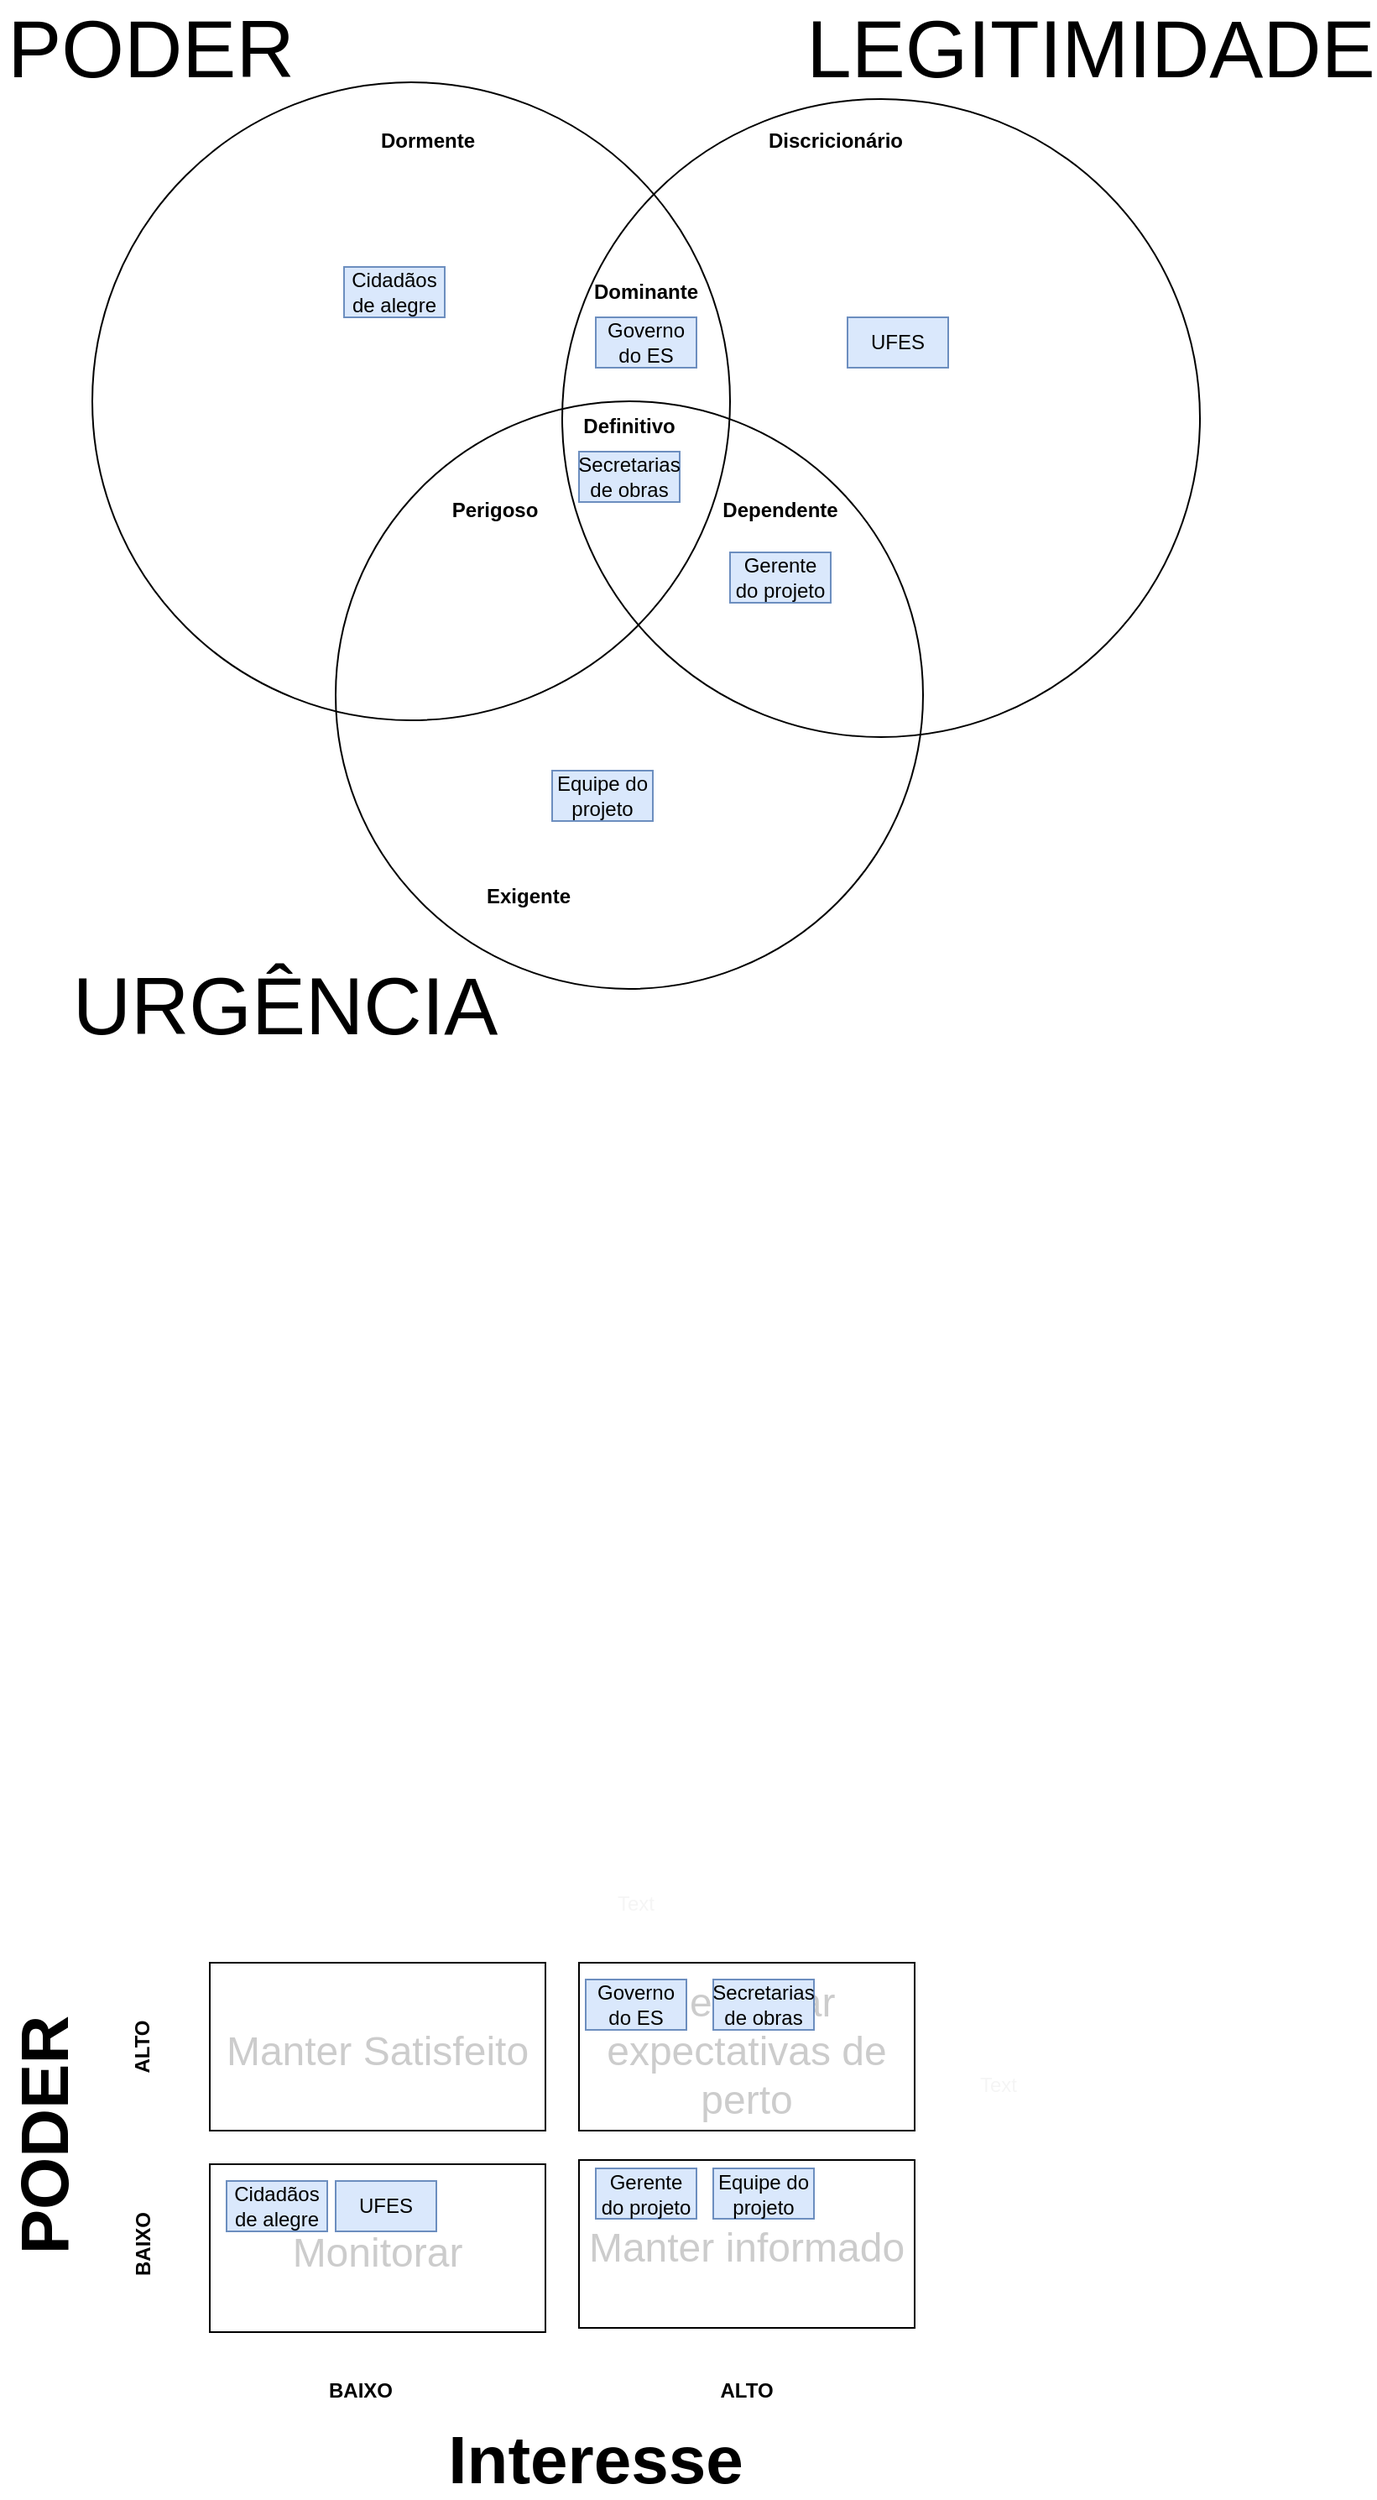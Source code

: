 <mxfile version="26.0.16">
  <diagram name="Página-1" id="XZNp78vzG-QN1Yubsuq2">
    <mxGraphModel dx="2868" dy="1504" grid="1" gridSize="10" guides="1" tooltips="1" connect="1" arrows="1" fold="1" page="1" pageScale="1" pageWidth="827" pageHeight="1169" background="#ffffff" math="0" shadow="0">
      <root>
        <mxCell id="0" />
        <mxCell id="1" parent="0" />
        <mxCell id="3xISLZwC5gBrsgPOUznr-1" value="" style="ellipse;whiteSpace=wrap;html=1;aspect=fixed;fillColor=none;" vertex="1" parent="1">
          <mxGeometry x="60" y="180" width="380" height="380" as="geometry" />
        </mxCell>
        <mxCell id="3xISLZwC5gBrsgPOUznr-2" value="&lt;font style=&quot;font-size: 48px;&quot;&gt;PODER&lt;/font&gt;" style="text;html=1;align=center;verticalAlign=middle;whiteSpace=wrap;rounded=0;" vertex="1" parent="1">
          <mxGeometry x="10" y="140" width="170" height="40" as="geometry" />
        </mxCell>
        <mxCell id="3xISLZwC5gBrsgPOUznr-4" value="" style="ellipse;whiteSpace=wrap;html=1;aspect=fixed;fillColor=none;shadow=0;gradientColor=none;" vertex="1" parent="1">
          <mxGeometry x="340" y="190" width="380" height="380" as="geometry" />
        </mxCell>
        <mxCell id="3xISLZwC5gBrsgPOUznr-5" value="" style="ellipse;whiteSpace=wrap;html=1;aspect=fixed;fillColor=none;" vertex="1" parent="1">
          <mxGeometry x="205" y="370" width="350" height="350" as="geometry" />
        </mxCell>
        <mxCell id="3xISLZwC5gBrsgPOUznr-6" value="&lt;span style=&quot;font-size: 48px;&quot;&gt;LEGITIMIDADE&lt;/span&gt;" style="text;html=1;align=center;verticalAlign=middle;whiteSpace=wrap;rounded=0;" vertex="1" parent="1">
          <mxGeometry x="570" y="140" width="170" height="40" as="geometry" />
        </mxCell>
        <mxCell id="3xISLZwC5gBrsgPOUznr-7" value="&lt;font style=&quot;font-size: 48px;&quot;&gt;URGÊNCIA&lt;/font&gt;" style="text;html=1;align=center;verticalAlign=middle;whiteSpace=wrap;rounded=0;" vertex="1" parent="1">
          <mxGeometry x="90" y="710" width="170" height="40" as="geometry" />
        </mxCell>
        <mxCell id="3xISLZwC5gBrsgPOUznr-8" value="Dormente" style="text;html=1;align=center;verticalAlign=middle;whiteSpace=wrap;rounded=0;fontStyle=1" vertex="1" parent="1">
          <mxGeometry x="230" y="200" width="60" height="30" as="geometry" />
        </mxCell>
        <mxCell id="3xISLZwC5gBrsgPOUznr-9" value="Dominante" style="text;html=1;align=center;verticalAlign=middle;whiteSpace=wrap;rounded=0;fontStyle=1" vertex="1" parent="1">
          <mxGeometry x="360" y="290" width="60" height="30" as="geometry" />
        </mxCell>
        <mxCell id="3xISLZwC5gBrsgPOUznr-10" value="Definitivo" style="text;html=1;align=center;verticalAlign=middle;whiteSpace=wrap;rounded=0;fontStyle=1" vertex="1" parent="1">
          <mxGeometry x="350" y="370" width="60" height="30" as="geometry" />
        </mxCell>
        <mxCell id="3xISLZwC5gBrsgPOUznr-11" value="Perigoso" style="text;html=1;align=center;verticalAlign=middle;whiteSpace=wrap;rounded=0;fontStyle=1" vertex="1" parent="1">
          <mxGeometry x="270" y="420" width="60" height="30" as="geometry" />
        </mxCell>
        <mxCell id="3xISLZwC5gBrsgPOUznr-12" value="Exigente" style="text;html=1;align=center;verticalAlign=middle;whiteSpace=wrap;rounded=0;fontStyle=1" vertex="1" parent="1">
          <mxGeometry x="290" y="650" width="60" height="30" as="geometry" />
        </mxCell>
        <mxCell id="3xISLZwC5gBrsgPOUznr-13" value="Dependente" style="text;html=1;align=center;verticalAlign=middle;whiteSpace=wrap;rounded=0;fontStyle=1" vertex="1" parent="1">
          <mxGeometry x="440" y="420" width="60" height="30" as="geometry" />
        </mxCell>
        <mxCell id="3xISLZwC5gBrsgPOUznr-14" value="Discricionário" style="text;html=1;align=center;verticalAlign=middle;whiteSpace=wrap;rounded=0;fontStyle=1" vertex="1" parent="1">
          <mxGeometry x="473" y="200" width="60" height="30" as="geometry" />
        </mxCell>
        <mxCell id="3xISLZwC5gBrsgPOUznr-15" value="Gerente do projeto" style="text;html=1;align=center;verticalAlign=middle;whiteSpace=wrap;rounded=0;fillColor=#dae8fc;strokeColor=#6c8ebf;" vertex="1" parent="1">
          <mxGeometry x="440" y="460" width="60" height="30" as="geometry" />
        </mxCell>
        <mxCell id="3xISLZwC5gBrsgPOUznr-16" value="Cidadãos de alegre" style="text;html=1;align=center;verticalAlign=middle;whiteSpace=wrap;rounded=0;fillColor=#dae8fc;strokeColor=#6c8ebf;" vertex="1" parent="1">
          <mxGeometry x="210" y="290" width="60" height="30" as="geometry" />
        </mxCell>
        <mxCell id="3xISLZwC5gBrsgPOUznr-17" value="Equipe do projeto" style="text;html=1;align=center;verticalAlign=middle;whiteSpace=wrap;rounded=0;fillColor=#dae8fc;strokeColor=#6c8ebf;" vertex="1" parent="1">
          <mxGeometry x="334" y="590" width="60" height="30" as="geometry" />
        </mxCell>
        <mxCell id="3xISLZwC5gBrsgPOUznr-18" value="UFES" style="text;html=1;align=center;verticalAlign=middle;whiteSpace=wrap;rounded=0;fillColor=#dae8fc;strokeColor=#6c8ebf;" vertex="1" parent="1">
          <mxGeometry x="510" y="320" width="60" height="30" as="geometry" />
        </mxCell>
        <mxCell id="3xISLZwC5gBrsgPOUznr-19" value="Governo do ES" style="text;html=1;align=center;verticalAlign=middle;whiteSpace=wrap;rounded=0;fillColor=#dae8fc;strokeColor=#6c8ebf;" vertex="1" parent="1">
          <mxGeometry x="360" y="320" width="60" height="30" as="geometry" />
        </mxCell>
        <mxCell id="3xISLZwC5gBrsgPOUznr-20" value="Secretarias de obras" style="text;html=1;align=center;verticalAlign=middle;whiteSpace=wrap;rounded=0;fillColor=#dae8fc;strokeColor=#6c8ebf;" vertex="1" parent="1">
          <mxGeometry x="350" y="400" width="60" height="30" as="geometry" />
        </mxCell>
        <mxCell id="3xISLZwC5gBrsgPOUznr-23" value="" style="rounded=0;whiteSpace=wrap;html=1;" vertex="1" parent="1">
          <mxGeometry x="130" y="1300" width="200" height="100" as="geometry" />
        </mxCell>
        <mxCell id="3xISLZwC5gBrsgPOUznr-24" value="&lt;font style=&quot;color: rgb(204, 204, 204); font-size: 24px;&quot;&gt;Manter Satisfeito&lt;/font&gt;" style="text;html=1;align=center;verticalAlign=middle;whiteSpace=wrap;rounded=0;" vertex="1" parent="1">
          <mxGeometry x="130" y="1300" width="200" height="105" as="geometry" />
        </mxCell>
        <mxCell id="3xISLZwC5gBrsgPOUznr-26" value="" style="rounded=0;whiteSpace=wrap;html=1;" vertex="1" parent="1">
          <mxGeometry x="350" y="1300" width="200" height="100" as="geometry" />
        </mxCell>
        <mxCell id="3xISLZwC5gBrsgPOUznr-27" value="&lt;font style=&quot;color: rgb(204, 204, 204); font-size: 24px;&quot;&gt;Gerenciar expectativas de perto&lt;/font&gt;" style="text;html=1;align=center;verticalAlign=middle;whiteSpace=wrap;rounded=0;" vertex="1" parent="1">
          <mxGeometry x="350" y="1300" width="200" height="105" as="geometry" />
        </mxCell>
        <mxCell id="3xISLZwC5gBrsgPOUznr-28" value="" style="rounded=0;whiteSpace=wrap;html=1;" vertex="1" parent="1">
          <mxGeometry x="130" y="1420" width="200" height="100" as="geometry" />
        </mxCell>
        <mxCell id="3xISLZwC5gBrsgPOUznr-29" value="&lt;font style=&quot;color: rgb(204, 204, 204); font-size: 24px;&quot;&gt;Monitorar&lt;/font&gt;" style="text;html=1;align=center;verticalAlign=middle;whiteSpace=wrap;rounded=0;" vertex="1" parent="1">
          <mxGeometry x="130" y="1420" width="200" height="105" as="geometry" />
        </mxCell>
        <mxCell id="3xISLZwC5gBrsgPOUznr-30" value="" style="rounded=0;whiteSpace=wrap;html=1;" vertex="1" parent="1">
          <mxGeometry x="350" y="1417.5" width="200" height="100" as="geometry" />
        </mxCell>
        <mxCell id="3xISLZwC5gBrsgPOUznr-31" value="&lt;font style=&quot;color: rgb(204, 204, 204); font-size: 24px;&quot;&gt;Manter informado&lt;/font&gt;" style="text;html=1;align=center;verticalAlign=middle;whiteSpace=wrap;rounded=0;" vertex="1" parent="1">
          <mxGeometry x="350" y="1417.5" width="200" height="105" as="geometry" />
        </mxCell>
        <mxCell id="3xISLZwC5gBrsgPOUznr-32" value="&lt;b&gt;&lt;font style=&quot;font-size: 40px;&quot;&gt;PODER&lt;/font&gt;&lt;/b&gt;" style="text;html=1;align=center;verticalAlign=middle;whiteSpace=wrap;rounded=0;rotation=-90;" vertex="1" parent="1">
          <mxGeometry y="1387.5" width="60" height="30" as="geometry" />
        </mxCell>
        <mxCell id="3xISLZwC5gBrsgPOUznr-33" value="BAIXO" style="text;html=1;align=center;verticalAlign=middle;whiteSpace=wrap;rounded=0;rotation=-90;fontStyle=1" vertex="1" parent="1">
          <mxGeometry x="60" y="1452.5" width="60" height="30" as="geometry" />
        </mxCell>
        <mxCell id="3xISLZwC5gBrsgPOUznr-35" value="ALTO" style="text;html=1;align=center;verticalAlign=middle;whiteSpace=wrap;rounded=0;rotation=-90;fontStyle=1" vertex="1" parent="1">
          <mxGeometry x="60" y="1335" width="60" height="30" as="geometry" />
        </mxCell>
        <mxCell id="3xISLZwC5gBrsgPOUznr-36" value="BAIXO" style="text;html=1;align=center;verticalAlign=middle;whiteSpace=wrap;rounded=0;rotation=0;fontStyle=1" vertex="1" parent="1">
          <mxGeometry x="190" y="1540" width="60" height="30" as="geometry" />
        </mxCell>
        <mxCell id="3xISLZwC5gBrsgPOUznr-37" value="ALTO" style="text;html=1;align=center;verticalAlign=middle;whiteSpace=wrap;rounded=0;rotation=0;fontStyle=1" vertex="1" parent="1">
          <mxGeometry x="420" y="1540" width="60" height="30" as="geometry" />
        </mxCell>
        <mxCell id="3xISLZwC5gBrsgPOUznr-38" value="&lt;b&gt;&lt;font style=&quot;font-size: 40px;&quot;&gt;Interesse&lt;/font&gt;&lt;/b&gt;" style="text;html=1;align=center;verticalAlign=middle;whiteSpace=wrap;rounded=0;rotation=0;" vertex="1" parent="1">
          <mxGeometry x="330" y="1580" width="60" height="30" as="geometry" />
        </mxCell>
        <mxCell id="3xISLZwC5gBrsgPOUznr-39" value="Gerente do projeto" style="text;html=1;align=center;verticalAlign=middle;whiteSpace=wrap;rounded=0;fillColor=#dae8fc;strokeColor=#6c8ebf;" vertex="1" parent="1">
          <mxGeometry x="360" y="1422.5" width="60" height="30" as="geometry" />
        </mxCell>
        <mxCell id="3xISLZwC5gBrsgPOUznr-40" value="Cidadãos de alegre" style="text;html=1;align=center;verticalAlign=middle;whiteSpace=wrap;rounded=0;fillColor=#dae8fc;strokeColor=#6c8ebf;" vertex="1" parent="1">
          <mxGeometry x="140" y="1430" width="60" height="30" as="geometry" />
        </mxCell>
        <mxCell id="3xISLZwC5gBrsgPOUznr-41" value="Equipe do projeto" style="text;html=1;align=center;verticalAlign=middle;whiteSpace=wrap;rounded=0;fillColor=#dae8fc;strokeColor=#6c8ebf;" vertex="1" parent="1">
          <mxGeometry x="430" y="1422.5" width="60" height="30" as="geometry" />
        </mxCell>
        <mxCell id="3xISLZwC5gBrsgPOUznr-42" value="UFES" style="text;html=1;align=center;verticalAlign=middle;whiteSpace=wrap;rounded=0;fillColor=#dae8fc;strokeColor=#6c8ebf;" vertex="1" parent="1">
          <mxGeometry x="205" y="1430" width="60" height="30" as="geometry" />
        </mxCell>
        <mxCell id="3xISLZwC5gBrsgPOUznr-43" value="Governo do ES" style="text;html=1;align=center;verticalAlign=middle;whiteSpace=wrap;rounded=0;fillColor=#dae8fc;strokeColor=#6c8ebf;" vertex="1" parent="1">
          <mxGeometry x="354" y="1310" width="60" height="30" as="geometry" />
        </mxCell>
        <mxCell id="3xISLZwC5gBrsgPOUznr-44" value="Secretarias de obras" style="text;html=1;align=center;verticalAlign=middle;whiteSpace=wrap;rounded=0;fillColor=#dae8fc;strokeColor=#6c8ebf;" vertex="1" parent="1">
          <mxGeometry x="430" y="1310" width="60" height="30" as="geometry" />
        </mxCell>
        <mxCell id="3xISLZwC5gBrsgPOUznr-45" value="&lt;font style=&quot;color: rgb(245, 245, 245);&quot;&gt;Text&lt;/font&gt;" style="text;html=1;align=center;verticalAlign=middle;whiteSpace=wrap;rounded=0;" vertex="1" parent="1">
          <mxGeometry x="354" y="1250" width="60" height="30" as="geometry" />
        </mxCell>
        <mxCell id="3xISLZwC5gBrsgPOUznr-46" value="&lt;font style=&quot;color: rgb(245, 245, 245);&quot;&gt;Text&lt;/font&gt;" style="text;html=1;align=center;verticalAlign=middle;whiteSpace=wrap;rounded=0;" vertex="1" parent="1">
          <mxGeometry x="570" y="1357.5" width="60" height="30" as="geometry" />
        </mxCell>
      </root>
    </mxGraphModel>
  </diagram>
</mxfile>
